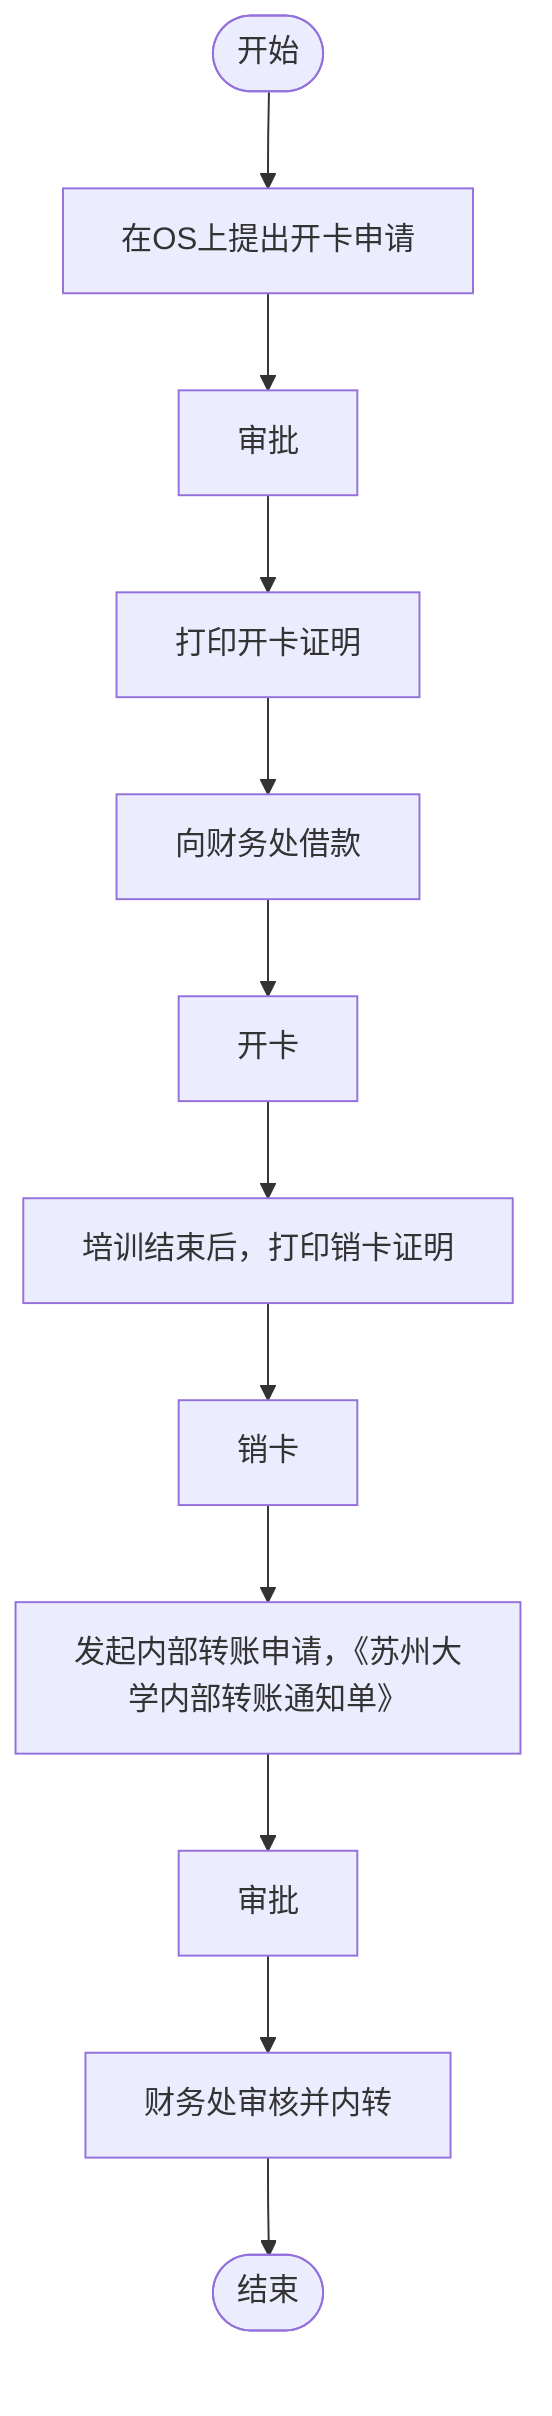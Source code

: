 flowchart TD
    Start(["开始"]) --> A[在OS上提出开卡申请]
    A --> B[审批]
    B --> C[打印开卡证明]
    C --> D[向财务处借款]
    D --> E[开卡]
    E --> F[培训结束后，打印销卡证明]
    F --> G[销卡]
    G --> H[发起内部转账申请，《苏州大学内部转账通知单》]
    H --> I[审批]
    I --> J[财务处审核并内转]
    J --> End(["结束"])